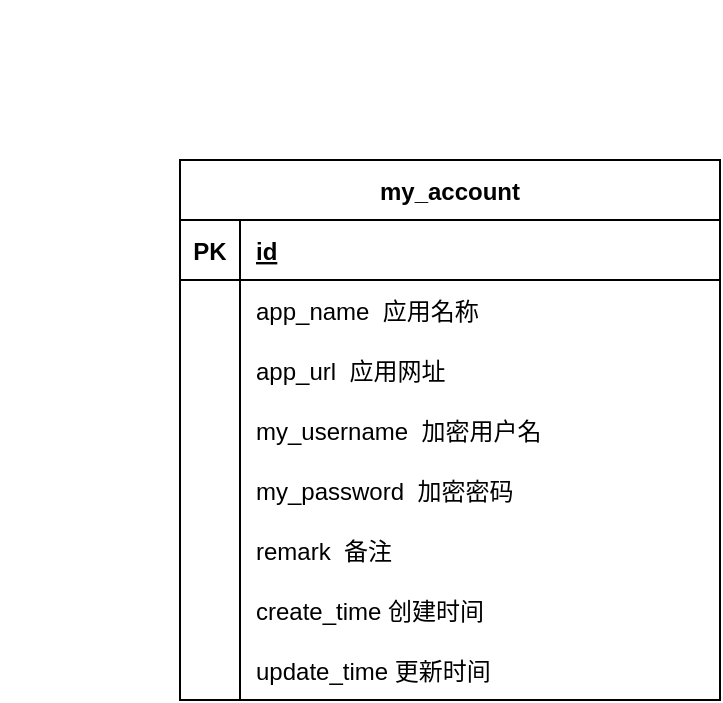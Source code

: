 <mxfile version="15.5.4" type="embed" pages="2"><diagram id="TVX21sVX0WDwAyLNo6e5" name="表设计"><mxGraphModel dx="1172" dy="592" grid="1" gridSize="10" guides="1" tooltips="1" connect="1" arrows="1" fold="1" page="1" pageScale="1" pageWidth="827" pageHeight="1169" math="0" shadow="0"><root><mxCell id="0"/><mxCell id="1" parent="0"/><mxCell id="1796EEAHaFCPbBEa1wXh-1" value="&lt;map version=&quot;1.0.1&quot;&gt; &#10;&lt;!-- &#10;Generated by NB Mind Map Plugin (https://github.com/raydac/netbeans-mmd-plugin) &#10;2020-09-06 19:11:33.323 &#10;--&gt; &#10; &lt;node CREATED=&quot;1599390693323&quot; MODIFIED=&quot;1599390693324&quot; COLOR=&quot;#000000&quot; BACKGROUND_COLOR=&quot;#00FFFF&quot;   ID=&quot;mmlink65&quot; TEXT=&quot;SpringCloud&quot; &gt; &#10;  &lt;edge WIDTH=&quot;thin&quot;/&gt;  &lt;node CREATED=&quot;1599390693329&quot; MODIFIED=&quot;1599390693329&quot; COLOR=&quot;#000000&quot; BACKGROUND_COLOR=&quot;#00FFFF&quot; POSITION=&quot;right&quot; ID=&quot;mmlink6565&quot; TEXT=&quot;&amp;#26381;&amp;#21153;&amp;#27835;&amp;#29702;&quot; &gt; &#10;   &lt;edge WIDTH=&quot;thin&quot;/&gt;   &lt;node CREATED=&quot;1599390693329&quot; MODIFIED=&quot;1599390693329&quot; COLOR=&quot;#000000&quot; BACKGROUND_COLOR=&quot;#00FFFF&quot;   ID=&quot;mmlink656565&quot; TEXT=&quot;Eureka&quot; &gt; &#10;    &lt;edge WIDTH=&quot;thin&quot;/&gt;    &lt;node CREATED=&quot;1599390693329&quot; MODIFIED=&quot;1599390693329&quot; COLOR=&quot;#000000&quot; BACKGROUND_COLOR=&quot;#00FFFF&quot;   ID=&quot;mmlink65656565&quot; TEXT=&quot;POM&quot; &gt; &#10;     &lt;edge WIDTH=&quot;thin&quot;/&gt;    &lt;/node&gt; &#10;    &lt;node CREATED=&quot;1599390693329&quot; MODIFIED=&quot;1599390693329&quot; COLOR=&quot;#000000&quot; BACKGROUND_COLOR=&quot;#00FFFF&quot;   ID=&quot;mmlink65656566&quot; TEXT=&quot;YML&quot; &gt; &#10;     &lt;edge WIDTH=&quot;thin&quot;/&gt;    &lt;/node&gt; &#10;   &lt;/node&gt; &#10;   &lt;node CREATED=&quot;1599390693329&quot; MODIFIED=&quot;1599390693329&quot; COLOR=&quot;#000000&quot; BACKGROUND_COLOR=&quot;#00FFFF&quot;   ID=&quot;mmlink656566&quot; TEXT=&quot;Zookeeper&quot; &gt; &#10;    &lt;edge WIDTH=&quot;thin&quot;/&gt;   &lt;/node&gt; &#10;   &lt;node CREATED=&quot;1599390693329&quot; MODIFIED=&quot;1599390693329&quot; COLOR=&quot;#000000&quot; BACKGROUND_COLOR=&quot;#00FFFF&quot;   ID=&quot;mmlink656567&quot; TEXT=&quot;Consul&quot; &gt; &#10;    &lt;edge WIDTH=&quot;thin&quot;/&gt;   &lt;/node&gt; &#10;  &lt;/node&gt; &#10;  &lt;node CREATED=&quot;1599390693329&quot; MODIFIED=&quot;1599390693329&quot; COLOR=&quot;#000000&quot; BACKGROUND_COLOR=&quot;#00FFFF&quot; POSITION=&quot;right&quot; ID=&quot;mmlink6566&quot; TEXT=&quot;&amp;#36127;&amp;#36733;&amp;#22343;&amp;#34913;&quot; &gt; &#10;   &lt;edge WIDTH=&quot;thin&quot;/&gt;  &lt;/node&gt; &#10;  &lt;node CREATED=&quot;1599390693329&quot; MODIFIED=&quot;1599390693329&quot; COLOR=&quot;#000000&quot; BACKGROUND_COLOR=&quot;#00FFFF&quot; POSITION=&quot;right&quot; ID=&quot;mmlink6567&quot; TEXT=&quot;&amp;#26381;&amp;#21153;&amp;#29076;&amp;#26029;&quot; &gt; &#10;   &lt;edge WIDTH=&quot;thin&quot;/&gt;  &lt;/node&gt; &#10;  &lt;node CREATED=&quot;1599390693329&quot; MODIFIED=&quot;1599390693329&quot; COLOR=&quot;#000000&quot; BACKGROUND_COLOR=&quot;#00FFFF&quot; POSITION=&quot;right&quot; ID=&quot;mmlink6568&quot; TEXT=&quot;&amp;#32593;&amp;#20851;&quot; &gt; &#10;   &lt;edge WIDTH=&quot;thin&quot;/&gt;  &lt;/node&gt; &#10; &lt;/node&gt; &#10;&lt;/map&gt;" style="text;whiteSpace=wrap;html=1;" parent="1" vertex="1"><mxGeometry width="30" height="310" as="geometry"/></mxCell><mxCell id="kQaS527iCov22ewZqlWK-1" value="my_account" style="shape=table;startSize=30;container=1;collapsible=1;childLayout=tableLayout;fixedRows=1;rowLines=0;fontStyle=1;align=center;resizeLast=1;" parent="1" vertex="1"><mxGeometry x="90" y="80" width="270" height="270" as="geometry"/></mxCell><mxCell id="kQaS527iCov22ewZqlWK-2" value="" style="shape=partialRectangle;collapsible=0;dropTarget=0;pointerEvents=0;fillColor=none;top=0;left=0;bottom=1;right=0;points=[[0,0.5],[1,0.5]];portConstraint=eastwest;" parent="kQaS527iCov22ewZqlWK-1" vertex="1"><mxGeometry y="30" width="270" height="30" as="geometry"/></mxCell><mxCell id="kQaS527iCov22ewZqlWK-3" value="PK" style="shape=partialRectangle;connectable=0;fillColor=none;top=0;left=0;bottom=0;right=0;fontStyle=1;overflow=hidden;" parent="kQaS527iCov22ewZqlWK-2" vertex="1"><mxGeometry width="30" height="30" as="geometry"><mxRectangle width="30" height="30" as="alternateBounds"/></mxGeometry></mxCell><mxCell id="kQaS527iCov22ewZqlWK-4" value="id" style="shape=partialRectangle;connectable=0;fillColor=none;top=0;left=0;bottom=0;right=0;align=left;spacingLeft=6;fontStyle=5;overflow=hidden;" parent="kQaS527iCov22ewZqlWK-2" vertex="1"><mxGeometry x="30" width="240" height="30" as="geometry"><mxRectangle width="240" height="30" as="alternateBounds"/></mxGeometry></mxCell><mxCell id="kQaS527iCov22ewZqlWK-26" style="shape=partialRectangle;collapsible=0;dropTarget=0;pointerEvents=0;fillColor=none;top=0;left=0;bottom=0;right=0;points=[[0,0.5],[1,0.5]];portConstraint=eastwest;" parent="kQaS527iCov22ewZqlWK-1" vertex="1"><mxGeometry y="60" width="270" height="30" as="geometry"/></mxCell><mxCell id="kQaS527iCov22ewZqlWK-27" style="shape=partialRectangle;connectable=0;fillColor=none;top=0;left=0;bottom=0;right=0;editable=1;overflow=hidden;" parent="kQaS527iCov22ewZqlWK-26" vertex="1"><mxGeometry width="30" height="30" as="geometry"><mxRectangle width="30" height="30" as="alternateBounds"/></mxGeometry></mxCell><mxCell id="kQaS527iCov22ewZqlWK-28" value="app_name  应用名称" style="shape=partialRectangle;connectable=0;fillColor=none;top=0;left=0;bottom=0;right=0;align=left;spacingLeft=6;overflow=hidden;" parent="kQaS527iCov22ewZqlWK-26" vertex="1"><mxGeometry x="30" width="240" height="30" as="geometry"><mxRectangle width="240" height="30" as="alternateBounds"/></mxGeometry></mxCell><mxCell id="kQaS527iCov22ewZqlWK-5" value="" style="shape=partialRectangle;collapsible=0;dropTarget=0;pointerEvents=0;fillColor=none;top=0;left=0;bottom=0;right=0;points=[[0,0.5],[1,0.5]];portConstraint=eastwest;" parent="kQaS527iCov22ewZqlWK-1" vertex="1"><mxGeometry y="90" width="270" height="30" as="geometry"/></mxCell><mxCell id="kQaS527iCov22ewZqlWK-6" value="" style="shape=partialRectangle;connectable=0;fillColor=none;top=0;left=0;bottom=0;right=0;editable=1;overflow=hidden;" parent="kQaS527iCov22ewZqlWK-5" vertex="1"><mxGeometry width="30" height="30" as="geometry"><mxRectangle width="30" height="30" as="alternateBounds"/></mxGeometry></mxCell><mxCell id="kQaS527iCov22ewZqlWK-7" value="app_url  应用网址" style="shape=partialRectangle;connectable=0;fillColor=none;top=0;left=0;bottom=0;right=0;align=left;spacingLeft=6;overflow=hidden;" parent="kQaS527iCov22ewZqlWK-5" vertex="1"><mxGeometry x="30" width="240" height="30" as="geometry"><mxRectangle width="240" height="30" as="alternateBounds"/></mxGeometry></mxCell><mxCell id="kQaS527iCov22ewZqlWK-8" value="" style="shape=partialRectangle;collapsible=0;dropTarget=0;pointerEvents=0;fillColor=none;top=0;left=0;bottom=0;right=0;points=[[0,0.5],[1,0.5]];portConstraint=eastwest;" parent="kQaS527iCov22ewZqlWK-1" vertex="1"><mxGeometry y="120" width="270" height="30" as="geometry"/></mxCell><mxCell id="kQaS527iCov22ewZqlWK-9" value="" style="shape=partialRectangle;connectable=0;fillColor=none;top=0;left=0;bottom=0;right=0;editable=1;overflow=hidden;" parent="kQaS527iCov22ewZqlWK-8" vertex="1"><mxGeometry width="30" height="30" as="geometry"><mxRectangle width="30" height="30" as="alternateBounds"/></mxGeometry></mxCell><mxCell id="kQaS527iCov22ewZqlWK-10" value="my_username  加密用户名" style="shape=partialRectangle;connectable=0;fillColor=none;top=0;left=0;bottom=0;right=0;align=left;spacingLeft=6;overflow=hidden;" parent="kQaS527iCov22ewZqlWK-8" vertex="1"><mxGeometry x="30" width="240" height="30" as="geometry"><mxRectangle width="240" height="30" as="alternateBounds"/></mxGeometry></mxCell><mxCell id="kQaS527iCov22ewZqlWK-11" value="" style="shape=partialRectangle;collapsible=0;dropTarget=0;pointerEvents=0;fillColor=none;top=0;left=0;bottom=0;right=0;points=[[0,0.5],[1,0.5]];portConstraint=eastwest;" parent="kQaS527iCov22ewZqlWK-1" vertex="1"><mxGeometry y="150" width="270" height="30" as="geometry"/></mxCell><mxCell id="kQaS527iCov22ewZqlWK-12" value="" style="shape=partialRectangle;connectable=0;fillColor=none;top=0;left=0;bottom=0;right=0;editable=1;overflow=hidden;" parent="kQaS527iCov22ewZqlWK-11" vertex="1"><mxGeometry width="30" height="30" as="geometry"><mxRectangle width="30" height="30" as="alternateBounds"/></mxGeometry></mxCell><mxCell id="kQaS527iCov22ewZqlWK-13" value="my_password  加密密码" style="shape=partialRectangle;connectable=0;fillColor=none;top=0;left=0;bottom=0;right=0;align=left;spacingLeft=6;overflow=hidden;" parent="kQaS527iCov22ewZqlWK-11" vertex="1"><mxGeometry x="30" width="240" height="30" as="geometry"><mxRectangle width="240" height="30" as="alternateBounds"/></mxGeometry></mxCell><mxCell id="kQaS527iCov22ewZqlWK-14" style="shape=partialRectangle;collapsible=0;dropTarget=0;pointerEvents=0;fillColor=none;top=0;left=0;bottom=0;right=0;points=[[0,0.5],[1,0.5]];portConstraint=eastwest;" parent="kQaS527iCov22ewZqlWK-1" vertex="1"><mxGeometry y="180" width="270" height="30" as="geometry"/></mxCell><mxCell id="kQaS527iCov22ewZqlWK-15" style="shape=partialRectangle;connectable=0;fillColor=none;top=0;left=0;bottom=0;right=0;editable=1;overflow=hidden;" parent="kQaS527iCov22ewZqlWK-14" vertex="1"><mxGeometry width="30" height="30" as="geometry"><mxRectangle width="30" height="30" as="alternateBounds"/></mxGeometry></mxCell><mxCell id="kQaS527iCov22ewZqlWK-16" value="remark  备注" style="shape=partialRectangle;connectable=0;fillColor=none;top=0;left=0;bottom=0;right=0;align=left;spacingLeft=6;overflow=hidden;" parent="kQaS527iCov22ewZqlWK-14" vertex="1"><mxGeometry x="30" width="240" height="30" as="geometry"><mxRectangle width="240" height="30" as="alternateBounds"/></mxGeometry></mxCell><mxCell id="kQaS527iCov22ewZqlWK-17" style="shape=partialRectangle;collapsible=0;dropTarget=0;pointerEvents=0;fillColor=none;top=0;left=0;bottom=0;right=0;points=[[0,0.5],[1,0.5]];portConstraint=eastwest;" parent="kQaS527iCov22ewZqlWK-1" vertex="1"><mxGeometry y="210" width="270" height="30" as="geometry"/></mxCell><mxCell id="kQaS527iCov22ewZqlWK-18" style="shape=partialRectangle;connectable=0;fillColor=none;top=0;left=0;bottom=0;right=0;editable=1;overflow=hidden;" parent="kQaS527iCov22ewZqlWK-17" vertex="1"><mxGeometry width="30" height="30" as="geometry"><mxRectangle width="30" height="30" as="alternateBounds"/></mxGeometry></mxCell><mxCell id="kQaS527iCov22ewZqlWK-19" value="create_time 创建时间" style="shape=partialRectangle;connectable=0;fillColor=none;top=0;left=0;bottom=0;right=0;align=left;spacingLeft=6;overflow=hidden;" parent="kQaS527iCov22ewZqlWK-17" vertex="1"><mxGeometry x="30" width="240" height="30" as="geometry"><mxRectangle width="240" height="30" as="alternateBounds"/></mxGeometry></mxCell><mxCell id="kQaS527iCov22ewZqlWK-20" style="shape=partialRectangle;collapsible=0;dropTarget=0;pointerEvents=0;fillColor=none;top=0;left=0;bottom=0;right=0;points=[[0,0.5],[1,0.5]];portConstraint=eastwest;" parent="kQaS527iCov22ewZqlWK-1" vertex="1"><mxGeometry y="240" width="270" height="30" as="geometry"/></mxCell><mxCell id="kQaS527iCov22ewZqlWK-21" style="shape=partialRectangle;connectable=0;fillColor=none;top=0;left=0;bottom=0;right=0;editable=1;overflow=hidden;" parent="kQaS527iCov22ewZqlWK-20" vertex="1"><mxGeometry width="30" height="30" as="geometry"><mxRectangle width="30" height="30" as="alternateBounds"/></mxGeometry></mxCell><mxCell id="kQaS527iCov22ewZqlWK-22" value="update_time 更新时间" style="shape=partialRectangle;connectable=0;fillColor=none;top=0;left=0;bottom=0;right=0;align=left;spacingLeft=6;overflow=hidden;" parent="kQaS527iCov22ewZqlWK-20" vertex="1"><mxGeometry x="30" width="240" height="30" as="geometry"><mxRectangle width="240" height="30" as="alternateBounds"/></mxGeometry></mxCell></root></mxGraphModel></diagram><diagram id="OcgWifocVJ4YbS7SpMjv" name="流程图"><mxGraphModel dx="2487" dy="838" grid="1" gridSize="10" guides="1" tooltips="1" connect="1" arrows="1" fold="1" page="1" pageScale="1" pageWidth="827" pageHeight="1169" math="0" shadow="0"><root><mxCell id="nLPJrIclQXHNpDVG5_ci-0"/><mxCell id="nLPJrIclQXHNpDVG5_ci-1" parent="nLPJrIclQXHNpDVG5_ci-0"/><mxCell id="nLPJrIclQXHNpDVG5_ci-4" value="" style="edgeStyle=orthogonalEdgeStyle;rounded=0;orthogonalLoop=1;jettySize=auto;html=1;fontSize=12;" parent="nLPJrIclQXHNpDVG5_ci-1" source="nLPJrIclQXHNpDVG5_ci-2" target="nLPJrIclQXHNpDVG5_ci-3" edge="1"><mxGeometry relative="1" as="geometry"/></mxCell><mxCell id="nLPJrIclQXHNpDVG5_ci-2" value="开始" style="strokeWidth=2;html=1;shape=mxgraph.flowchart.start_2;whiteSpace=wrap;fontSize=12;" parent="nLPJrIclQXHNpDVG5_ci-1" vertex="1"><mxGeometry x="-295" y="150" width="90" height="50" as="geometry"/></mxCell><mxCell id="nLPJrIclQXHNpDVG5_ci-6" value="" style="edgeStyle=orthogonalEdgeStyle;rounded=0;orthogonalLoop=1;jettySize=auto;html=1;fontSize=12;" parent="nLPJrIclQXHNpDVG5_ci-1" source="nLPJrIclQXHNpDVG5_ci-3" target="nLPJrIclQXHNpDVG5_ci-9" edge="1"><mxGeometry relative="1" as="geometry"/></mxCell><mxCell id="nLPJrIclQXHNpDVG5_ci-3" value="输入要存储的数据" style="whiteSpace=wrap;html=1;strokeWidth=2;fontSize=12;" parent="nLPJrIclQXHNpDVG5_ci-1" vertex="1"><mxGeometry x="-310" y="240" width="120" height="50" as="geometry"/></mxCell><mxCell id="nLPJrIclQXHNpDVG5_ci-8" value="" style="edgeStyle=orthogonalEdgeStyle;rounded=0;orthogonalLoop=1;jettySize=auto;html=1;fontSize=12;" parent="nLPJrIclQXHNpDVG5_ci-1" source="nLPJrIclQXHNpDVG5_ci-5" target="7S0t2VQkdnMPl0QgdL5P-5" edge="1"><mxGeometry relative="1" as="geometry"/></mxCell><mxCell id="nLPJrIclQXHNpDVG5_ci-5" value="加密用户名、密码" style="whiteSpace=wrap;html=1;strokeWidth=2;fontSize=12;" parent="nLPJrIclQXHNpDVG5_ci-1" vertex="1"><mxGeometry x="-310" y="450" width="120" height="50" as="geometry"/></mxCell><mxCell id="7S0t2VQkdnMPl0QgdL5P-15" value="" style="edgeStyle=orthogonalEdgeStyle;rounded=0;orthogonalLoop=1;jettySize=auto;html=1;fontSize=12;" parent="nLPJrIclQXHNpDVG5_ci-1" source="nLPJrIclQXHNpDVG5_ci-7" target="7S0t2VQkdnMPl0QgdL5P-12" edge="1"><mxGeometry relative="1" as="geometry"/></mxCell><mxCell id="nLPJrIclQXHNpDVG5_ci-7" value="密文存储到数据库" style="whiteSpace=wrap;html=1;strokeWidth=2;fontSize=12;" parent="nLPJrIclQXHNpDVG5_ci-1" vertex="1"><mxGeometry x="-310" y="660" width="120" height="60" as="geometry"/></mxCell><mxCell id="7S0t2VQkdnMPl0QgdL5P-1" value="" style="edgeStyle=orthogonalEdgeStyle;rounded=0;orthogonalLoop=1;jettySize=auto;html=1;entryX=0.5;entryY=0;entryDx=0;entryDy=0;fontSize=12;" parent="nLPJrIclQXHNpDVG5_ci-1" source="nLPJrIclQXHNpDVG5_ci-9" target="mpOlBs6VJ9RwbqKoxwbX-0" edge="1"><mxGeometry relative="1" as="geometry"><mxPoint x="-390" y="370" as="targetPoint"/></mxGeometry></mxCell><mxCell id="7S0t2VQkdnMPl0QgdL5P-2" value="否" style="edgeLabel;html=1;align=center;verticalAlign=middle;resizable=0;points=[];fontSize=12;" parent="7S0t2VQkdnMPl0QgdL5P-1" vertex="1" connectable="0"><mxGeometry x="-0.174" relative="1" as="geometry"><mxPoint as="offset"/></mxGeometry></mxCell><mxCell id="7S0t2VQkdnMPl0QgdL5P-3" value="" style="edgeStyle=orthogonalEdgeStyle;rounded=0;orthogonalLoop=1;jettySize=auto;html=1;fontSize=12;" parent="nLPJrIclQXHNpDVG5_ci-1" source="nLPJrIclQXHNpDVG5_ci-9" target="nLPJrIclQXHNpDVG5_ci-5" edge="1"><mxGeometry relative="1" as="geometry"/></mxCell><mxCell id="7S0t2VQkdnMPl0QgdL5P-4" value="是" style="edgeLabel;html=1;align=center;verticalAlign=middle;resizable=0;points=[];fontSize=12;" parent="7S0t2VQkdnMPl0QgdL5P-3" vertex="1" connectable="0"><mxGeometry x="-0.342" relative="1" as="geometry"><mxPoint as="offset"/></mxGeometry></mxCell><mxCell id="nLPJrIclQXHNpDVG5_ci-9" value="参数是否合法" style="strokeWidth=2;html=1;shape=mxgraph.flowchart.decision;whiteSpace=wrap;fontSize=12;" parent="nLPJrIclQXHNpDVG5_ci-1" vertex="1"><mxGeometry x="-330" y="340" width="160" height="60" as="geometry"/></mxCell><mxCell id="7S0t2VQkdnMPl0QgdL5P-6" value="" style="edgeStyle=orthogonalEdgeStyle;rounded=0;orthogonalLoop=1;jettySize=auto;html=1;fontSize=12;" parent="nLPJrIclQXHNpDVG5_ci-1" source="7S0t2VQkdnMPl0QgdL5P-5" target="nLPJrIclQXHNpDVG5_ci-7" edge="1"><mxGeometry relative="1" as="geometry"><Array as="points"><mxPoint x="-250" y="680"/><mxPoint x="-250" y="680"/></Array></mxGeometry></mxCell><mxCell id="7S0t2VQkdnMPl0QgdL5P-7" value="是" style="edgeLabel;html=1;align=center;verticalAlign=middle;resizable=0;points=[];fontSize=12;" parent="7S0t2VQkdnMPl0QgdL5P-6" vertex="1" connectable="0"><mxGeometry x="-0.24" relative="1" as="geometry"><mxPoint as="offset"/></mxGeometry></mxCell><mxCell id="7S0t2VQkdnMPl0QgdL5P-9" value="" style="edgeStyle=orthogonalEdgeStyle;rounded=0;orthogonalLoop=1;jettySize=auto;html=1;entryX=0.5;entryY=0;entryDx=0;entryDy=0;fontSize=12;" parent="nLPJrIclQXHNpDVG5_ci-1" source="7S0t2VQkdnMPl0QgdL5P-5" target="mpOlBs6VJ9RwbqKoxwbX-0" edge="1"><mxGeometry relative="1" as="geometry"><mxPoint x="-395" y="570" as="targetPoint"/></mxGeometry></mxCell><mxCell id="7S0t2VQkdnMPl0QgdL5P-10" value="否" style="edgeLabel;html=1;align=center;verticalAlign=middle;resizable=0;points=[];fontSize=12;" parent="7S0t2VQkdnMPl0QgdL5P-9" vertex="1" connectable="0"><mxGeometry x="-0.284" y="2" relative="1" as="geometry"><mxPoint as="offset"/></mxGeometry></mxCell><mxCell id="7S0t2VQkdnMPl0QgdL5P-5" value="加密是否成功" style="strokeWidth=2;html=1;shape=mxgraph.flowchart.decision;whiteSpace=wrap;fontSize=12;" parent="nLPJrIclQXHNpDVG5_ci-1" vertex="1"><mxGeometry x="-320" y="540" width="140" height="60" as="geometry"/></mxCell><mxCell id="7S0t2VQkdnMPl0QgdL5P-31" value="" style="edgeStyle=orthogonalEdgeStyle;rounded=0;orthogonalLoop=1;jettySize=auto;html=1;entryX=0.5;entryY=0;entryDx=0;entryDy=0;fontSize=12;" parent="nLPJrIclQXHNpDVG5_ci-1" source="7S0t2VQkdnMPl0QgdL5P-12" target="mpOlBs6VJ9RwbqKoxwbX-0" edge="1"><mxGeometry relative="1" as="geometry"><Array as="points"/><mxPoint x="-390.0" y="795" as="targetPoint"/></mxGeometry></mxCell><mxCell id="7S0t2VQkdnMPl0QgdL5P-32" value="否" style="edgeLabel;html=1;align=center;verticalAlign=middle;resizable=0;points=[];fontSize=12;" parent="7S0t2VQkdnMPl0QgdL5P-31" vertex="1" connectable="0"><mxGeometry x="-0.23" relative="1" as="geometry"><mxPoint as="offset"/></mxGeometry></mxCell><mxCell id="mpOlBs6VJ9RwbqKoxwbX-6" value="" style="edgeStyle=orthogonalEdgeStyle;rounded=0;orthogonalLoop=1;jettySize=auto;html=1;fontSize=12;" edge="1" parent="nLPJrIclQXHNpDVG5_ci-1" source="7S0t2VQkdnMPl0QgdL5P-12" target="7S0t2VQkdnMPl0QgdL5P-23"><mxGeometry relative="1" as="geometry"/></mxCell><mxCell id="mpOlBs6VJ9RwbqKoxwbX-7" value="是" style="edgeLabel;html=1;align=center;verticalAlign=middle;resizable=0;points=[];fontSize=12;" vertex="1" connectable="0" parent="mpOlBs6VJ9RwbqKoxwbX-6"><mxGeometry x="-0.231" y="-2" relative="1" as="geometry"><mxPoint as="offset"/></mxGeometry></mxCell><mxCell id="7S0t2VQkdnMPl0QgdL5P-12" value="存储是否成功" style="strokeWidth=2;html=1;shape=mxgraph.flowchart.decision;whiteSpace=wrap;align=center;fontSize=12;" parent="nLPJrIclQXHNpDVG5_ci-1" vertex="1"><mxGeometry x="-312.5" y="760" width="125" height="70" as="geometry"/></mxCell><mxCell id="7S0t2VQkdnMPl0QgdL5P-13" value="h2database" style="strokeWidth=2;html=1;shape=mxgraph.flowchart.database;whiteSpace=wrap;align=center;fontSize=12;" parent="nLPJrIclQXHNpDVG5_ci-1" vertex="1"><mxGeometry x="-65" y="642.5" width="100" height="95" as="geometry"/></mxCell><mxCell id="7S0t2VQkdnMPl0QgdL5P-14" value="" style="shape=flexArrow;endArrow=classic;startArrow=classic;html=1;exitX=1;exitY=0.5;exitDx=0;exitDy=0;entryX=0;entryY=0.5;entryDx=0;entryDy=0;entryPerimeter=0;fontSize=12;" parent="nLPJrIclQXHNpDVG5_ci-1" source="nLPJrIclQXHNpDVG5_ci-7" target="7S0t2VQkdnMPl0QgdL5P-13" edge="1"><mxGeometry width="50" height="50" relative="1" as="geometry"><mxPoint x="-85" y="870" as="sourcePoint"/><mxPoint x="-35" y="820" as="targetPoint"/></mxGeometry></mxCell><mxCell id="7S0t2VQkdnMPl0QgdL5P-23" value="结束" style="ellipse;whiteSpace=wrap;html=1;strokeWidth=2;fontSize=12;" parent="nLPJrIclQXHNpDVG5_ci-1" vertex="1"><mxGeometry x="-297.5" y="970" width="95" height="50" as="geometry"/></mxCell><mxCell id="X9A47jIY01CoQeWD7n1c-2" value="" style="edgeStyle=orthogonalEdgeStyle;rounded=0;orthogonalLoop=1;jettySize=auto;html=1;fontSize=12;" parent="nLPJrIclQXHNpDVG5_ci-1" source="7S0t2VQkdnMPl0QgdL5P-41" target="X9A47jIY01CoQeWD7n1c-1" edge="1"><mxGeometry relative="1" as="geometry"/></mxCell><mxCell id="7S0t2VQkdnMPl0QgdL5P-41" value="开始" style="strokeWidth=2;html=1;shape=mxgraph.flowchart.start_2;whiteSpace=wrap;align=center;fontSize=12;" parent="nLPJrIclQXHNpDVG5_ci-1" vertex="1"><mxGeometry x="150" y="150" width="90" height="60" as="geometry"/></mxCell><mxCell id="mpOlBs6VJ9RwbqKoxwbX-14" value="" style="edgeStyle=orthogonalEdgeStyle;rounded=0;orthogonalLoop=1;jettySize=auto;html=1;fontSize=12;" edge="1" parent="nLPJrIclQXHNpDVG5_ci-1" source="7S0t2VQkdnMPl0QgdL5P-51" target="UbfOC4Su_2b7W0Y7jP53-0"><mxGeometry relative="1" as="geometry"/></mxCell><mxCell id="7S0t2VQkdnMPl0QgdL5P-51" value="查询数据库" style="whiteSpace=wrap;html=1;strokeWidth=2;fontSize=12;" parent="nLPJrIclQXHNpDVG5_ci-1" vertex="1"><mxGeometry x="135" y="660" width="120" height="60" as="geometry"/></mxCell><mxCell id="7S0t2VQkdnMPl0QgdL5P-54" value="" style="shape=flexArrow;endArrow=classic;startArrow=classic;html=1;entryX=0;entryY=0.5;entryDx=0;entryDy=0;exitX=1;exitY=0.5;exitDx=0;exitDy=0;exitPerimeter=0;fontSize=12;" parent="nLPJrIclQXHNpDVG5_ci-1" source="7S0t2VQkdnMPl0QgdL5P-13" target="7S0t2VQkdnMPl0QgdL5P-51" edge="1"><mxGeometry width="50" height="50" relative="1" as="geometry"><mxPoint x="145" y="740" as="sourcePoint"/><mxPoint x="220" y="769.29" as="targetPoint"/></mxGeometry></mxCell><mxCell id="mpOlBs6VJ9RwbqKoxwbX-16" value="" style="edgeStyle=orthogonalEdgeStyle;rounded=0;orthogonalLoop=1;jettySize=auto;html=1;fontSize=12;" edge="1" parent="nLPJrIclQXHNpDVG5_ci-1" source="UbfOC4Su_2b7W0Y7jP53-0" target="mpOlBs6VJ9RwbqKoxwbX-13"><mxGeometry relative="1" as="geometry"/></mxCell><mxCell id="mpOlBs6VJ9RwbqKoxwbX-22" value="否" style="edgeLabel;html=1;align=center;verticalAlign=middle;resizable=0;points=[];fontSize=12;" vertex="1" connectable="0" parent="mpOlBs6VJ9RwbqKoxwbX-16"><mxGeometry x="-0.29" y="-1" relative="1" as="geometry"><mxPoint as="offset"/></mxGeometry></mxCell><mxCell id="mpOlBs6VJ9RwbqKoxwbX-18" value="" style="edgeStyle=orthogonalEdgeStyle;rounded=0;orthogonalLoop=1;jettySize=auto;html=1;fontSize=12;" edge="1" parent="nLPJrIclQXHNpDVG5_ci-1" source="UbfOC4Su_2b7W0Y7jP53-0" target="mpOlBs6VJ9RwbqKoxwbX-17"><mxGeometry relative="1" as="geometry"/></mxCell><mxCell id="mpOlBs6VJ9RwbqKoxwbX-21" value="是" style="edgeLabel;html=1;align=center;verticalAlign=middle;resizable=0;points=[];fontSize=12;" vertex="1" connectable="0" parent="mpOlBs6VJ9RwbqKoxwbX-18"><mxGeometry x="-0.099" y="-1" relative="1" as="geometry"><mxPoint as="offset"/></mxGeometry></mxCell><mxCell id="UbfOC4Su_2b7W0Y7jP53-0" value="是否需要解密" style="rhombus;whiteSpace=wrap;html=1;strokeWidth=2;fontSize=12;" parent="nLPJrIclQXHNpDVG5_ci-1" vertex="1"><mxGeometry x="140.94" y="770" width="108.12" height="50" as="geometry"/></mxCell><mxCell id="X9A47jIY01CoQeWD7n1c-3" style="edgeStyle=orthogonalEdgeStyle;rounded=0;orthogonalLoop=1;jettySize=auto;html=1;fontSize=12;" parent="nLPJrIclQXHNpDVG5_ci-1" source="X9A47jIY01CoQeWD7n1c-1" target="7S0t2VQkdnMPl0QgdL5P-51" edge="1"><mxGeometry relative="1" as="geometry"/></mxCell><mxCell id="X9A47jIY01CoQeWD7n1c-1" value="查询条件" style="whiteSpace=wrap;html=1;strokeWidth=2;verticalAlign=middle;align=center;fontSize=12;" parent="nLPJrIclQXHNpDVG5_ci-1" vertex="1"><mxGeometry x="155" y="330" width="77.5" height="40" as="geometry"/></mxCell><mxCell id="mpOlBs6VJ9RwbqKoxwbX-3" value="" style="edgeStyle=orthogonalEdgeStyle;rounded=0;orthogonalLoop=1;jettySize=auto;html=1;fontSize=12;" edge="1" parent="nLPJrIclQXHNpDVG5_ci-1" source="mpOlBs6VJ9RwbqKoxwbX-0" target="7S0t2VQkdnMPl0QgdL5P-23"><mxGeometry relative="1" as="geometry"><mxPoint x="-450" y="1020" as="targetPoint"/></mxGeometry></mxCell><mxCell id="mpOlBs6VJ9RwbqKoxwbX-0" value="提示信息" style="whiteSpace=wrap;html=1;strokeWidth=2;fontSize=12;" vertex="1" parent="nLPJrIclQXHNpDVG5_ci-1"><mxGeometry x="-510" y="880" width="120" height="60" as="geometry"/></mxCell><mxCell id="mpOlBs6VJ9RwbqKoxwbX-8" value="存储流程" style="strokeWidth=2;html=1;shape=mxgraph.flowchart.document2;whiteSpace=wrap;size=0.25;fontSize=12;" vertex="1" parent="nLPJrIclQXHNpDVG5_ci-1"><mxGeometry x="-305" y="40" width="100" height="60" as="geometry"/></mxCell><mxCell id="mpOlBs6VJ9RwbqKoxwbX-9" value="读取流程" style="strokeWidth=2;html=1;shape=mxgraph.flowchart.document2;whiteSpace=wrap;size=0.25;fontSize=12;" vertex="1" parent="nLPJrIclQXHNpDVG5_ci-1"><mxGeometry x="140.94" y="40" width="100" height="60" as="geometry"/></mxCell><mxCell id="mpOlBs6VJ9RwbqKoxwbX-11" value="结束" style="ellipse;whiteSpace=wrap;html=1;strokeWidth=2;fontSize=12;" vertex="1" parent="nLPJrIclQXHNpDVG5_ci-1"><mxGeometry x="155" y="1060" width="80" height="50" as="geometry"/></mxCell><mxCell id="mpOlBs6VJ9RwbqKoxwbX-15" value="" style="edgeStyle=orthogonalEdgeStyle;rounded=0;orthogonalLoop=1;jettySize=auto;html=1;fontSize=12;" edge="1" parent="nLPJrIclQXHNpDVG5_ci-1" source="mpOlBs6VJ9RwbqKoxwbX-13" target="mpOlBs6VJ9RwbqKoxwbX-11"><mxGeometry relative="1" as="geometry"/></mxCell><mxCell id="mpOlBs6VJ9RwbqKoxwbX-13" value="返回数据" style="whiteSpace=wrap;html=1;strokeWidth=2;fontSize=12;" vertex="1" parent="nLPJrIclQXHNpDVG5_ci-1"><mxGeometry x="135" y="960" width="120" height="60" as="geometry"/></mxCell><mxCell id="mpOlBs6VJ9RwbqKoxwbX-20" value="" style="edgeStyle=orthogonalEdgeStyle;rounded=0;orthogonalLoop=1;jettySize=auto;html=1;fontSize=12;entryX=0.5;entryY=0;entryDx=0;entryDy=0;" edge="1" parent="nLPJrIclQXHNpDVG5_ci-1" source="mpOlBs6VJ9RwbqKoxwbX-17" target="mpOlBs6VJ9RwbqKoxwbX-13"><mxGeometry relative="1" as="geometry"><mxPoint x="360.005" y="1010" as="targetPoint"/></mxGeometry></mxCell><mxCell id="mpOlBs6VJ9RwbqKoxwbX-17" value="解密" style="whiteSpace=wrap;html=1;strokeWidth=2;fontSize=12;" vertex="1" parent="nLPJrIclQXHNpDVG5_ci-1"><mxGeometry x="270.005" y="870" width="120" height="60" as="geometry"/></mxCell></root></mxGraphModel></diagram></mxfile>